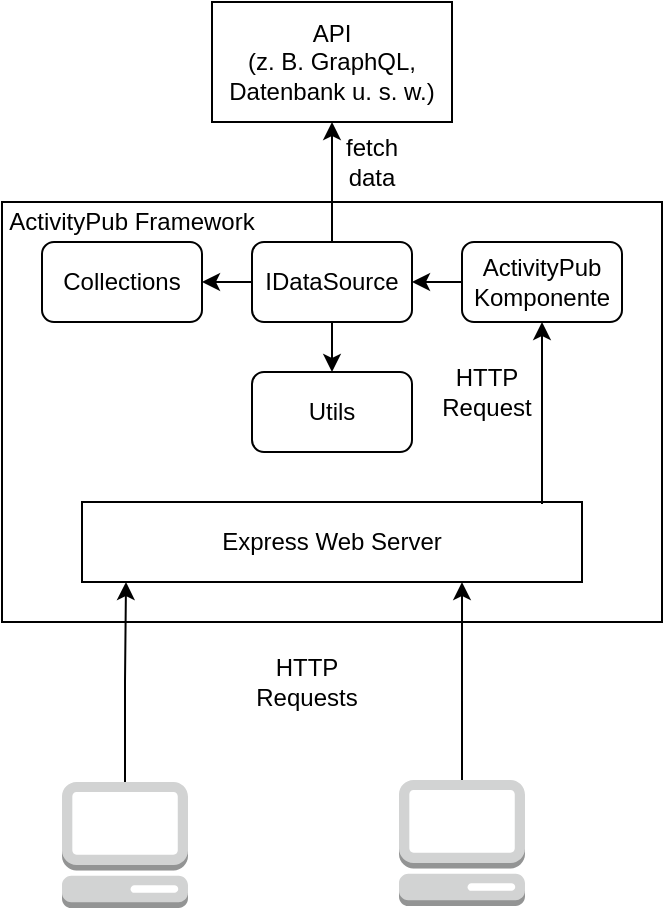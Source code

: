 <mxfile version="10.5.9" type="device"><diagram id="MA04uxAfy6Gq3za_YBje" name="Page-1"><mxGraphModel dx="1154" dy="726" grid="1" gridSize="10" guides="1" tooltips="1" connect="1" arrows="1" fold="1" page="1" pageScale="1" pageWidth="827" pageHeight="1169" math="0" shadow="0"><root><mxCell id="0"/><mxCell id="1" parent="0"/><mxCell id="Ci001iyEdtDgSAyg4dw7-2" value="" style="rounded=0;whiteSpace=wrap;html=1;" vertex="1" parent="1"><mxGeometry x="160" y="160" width="330" height="210" as="geometry"/></mxCell><mxCell id="Ci001iyEdtDgSAyg4dw7-14" style="edgeStyle=orthogonalEdgeStyle;rounded=0;orthogonalLoop=1;jettySize=auto;html=1;entryX=0.088;entryY=1;entryDx=0;entryDy=0;entryPerimeter=0;" edge="1" parent="1" source="Ci001iyEdtDgSAyg4dw7-1" target="Ci001iyEdtDgSAyg4dw7-7"><mxGeometry relative="1" as="geometry"/></mxCell><mxCell id="Ci001iyEdtDgSAyg4dw7-1" value="" style="outlineConnect=0;dashed=0;verticalLabelPosition=bottom;verticalAlign=top;align=center;html=1;shape=mxgraph.aws3.management_console;fillColor=#D2D3D3;gradientColor=none;" vertex="1" parent="1"><mxGeometry x="190" y="450" width="63" height="63" as="geometry"/></mxCell><mxCell id="Ci001iyEdtDgSAyg4dw7-3" value="Collections" style="rounded=1;whiteSpace=wrap;html=1;" vertex="1" parent="1"><mxGeometry x="180" y="180" width="80" height="40" as="geometry"/></mxCell><mxCell id="Ci001iyEdtDgSAyg4dw7-15" style="edgeStyle=orthogonalEdgeStyle;rounded=0;orthogonalLoop=1;jettySize=auto;html=1;exitX=0;exitY=0.5;exitDx=0;exitDy=0;entryX=1;entryY=0.5;entryDx=0;entryDy=0;" edge="1" parent="1" source="Ci001iyEdtDgSAyg4dw7-4" target="Ci001iyEdtDgSAyg4dw7-3"><mxGeometry relative="1" as="geometry"/></mxCell><mxCell id="Ci001iyEdtDgSAyg4dw7-16" style="edgeStyle=orthogonalEdgeStyle;rounded=0;orthogonalLoop=1;jettySize=auto;html=1;exitX=0;exitY=0.5;exitDx=0;exitDy=0;entryX=1;entryY=0.5;entryDx=0;entryDy=0;" edge="1" parent="1" source="Ci001iyEdtDgSAyg4dw7-5" target="Ci001iyEdtDgSAyg4dw7-4"><mxGeometry relative="1" as="geometry"/></mxCell><mxCell id="Ci001iyEdtDgSAyg4dw7-5" value="ActivityPub Komponente" style="rounded=1;whiteSpace=wrap;html=1;" vertex="1" parent="1"><mxGeometry x="390" y="180" width="80" height="40" as="geometry"/></mxCell><mxCell id="Ci001iyEdtDgSAyg4dw7-7" value="Express Web Server" style="rounded=0;whiteSpace=wrap;html=1;" vertex="1" parent="1"><mxGeometry x="200" y="310" width="250" height="40" as="geometry"/></mxCell><mxCell id="Ci001iyEdtDgSAyg4dw7-13" style="edgeStyle=orthogonalEdgeStyle;rounded=0;orthogonalLoop=1;jettySize=auto;html=1;entryX=0.697;entryY=0.905;entryDx=0;entryDy=0;entryPerimeter=0;" edge="1" parent="1" source="Ci001iyEdtDgSAyg4dw7-11" target="Ci001iyEdtDgSAyg4dw7-2"><mxGeometry relative="1" as="geometry"/></mxCell><mxCell id="Ci001iyEdtDgSAyg4dw7-11" value="" style="outlineConnect=0;dashed=0;verticalLabelPosition=bottom;verticalAlign=top;align=center;html=1;shape=mxgraph.aws3.management_console;fillColor=#D2D3D3;gradientColor=none;" vertex="1" parent="1"><mxGeometry x="358.5" y="449" width="63" height="63" as="geometry"/></mxCell><mxCell id="Ci001iyEdtDgSAyg4dw7-17" value="" style="endArrow=classic;html=1;exitX=0.92;exitY=0.025;exitDx=0;exitDy=0;exitPerimeter=0;" edge="1" parent="1" source="Ci001iyEdtDgSAyg4dw7-7" target="Ci001iyEdtDgSAyg4dw7-5"><mxGeometry width="50" height="50" relative="1" as="geometry"><mxPoint x="405" y="290" as="sourcePoint"/><mxPoint x="455" y="240" as="targetPoint"/></mxGeometry></mxCell><mxCell id="Ci001iyEdtDgSAyg4dw7-18" value="ActivityPub Framework" style="text;html=1;strokeColor=none;fillColor=none;align=center;verticalAlign=middle;whiteSpace=wrap;rounded=0;" vertex="1" parent="1"><mxGeometry x="160" y="160" width="130" height="20" as="geometry"/></mxCell><mxCell id="Ci001iyEdtDgSAyg4dw7-20" value="Utils" style="rounded=1;whiteSpace=wrap;html=1;" vertex="1" parent="1"><mxGeometry x="285" y="245" width="80" height="40" as="geometry"/></mxCell><mxCell id="Ci001iyEdtDgSAyg4dw7-28" style="edgeStyle=orthogonalEdgeStyle;rounded=0;orthogonalLoop=1;jettySize=auto;html=1;entryX=0.5;entryY=1;entryDx=0;entryDy=0;" edge="1" parent="1" source="Ci001iyEdtDgSAyg4dw7-4" target="Ci001iyEdtDgSAyg4dw7-23"><mxGeometry relative="1" as="geometry"/></mxCell><mxCell id="Ci001iyEdtDgSAyg4dw7-4" value="IDataSource" style="rounded=1;whiteSpace=wrap;html=1;" vertex="1" parent="1"><mxGeometry x="285" y="180" width="80" height="40" as="geometry"/></mxCell><mxCell id="Ci001iyEdtDgSAyg4dw7-22" value="" style="endArrow=classic;html=1;entryX=0.5;entryY=0;entryDx=0;entryDy=0;exitX=0.5;exitY=1;exitDx=0;exitDy=0;" edge="1" parent="1" source="Ci001iyEdtDgSAyg4dw7-4" target="Ci001iyEdtDgSAyg4dw7-20"><mxGeometry width="50" height="50" relative="1" as="geometry"><mxPoint x="300" y="230" as="sourcePoint"/><mxPoint x="350" y="190" as="targetPoint"/></mxGeometry></mxCell><mxCell id="Ci001iyEdtDgSAyg4dw7-23" value="&lt;div&gt;API&lt;/div&gt;&lt;div&gt;(z. B. GraphQL, Datenbank u. s. w.)&lt;br&gt;&lt;/div&gt;" style="rounded=0;whiteSpace=wrap;html=1;" vertex="1" parent="1"><mxGeometry x="265" y="60" width="120" height="60" as="geometry"/></mxCell><mxCell id="Ci001iyEdtDgSAyg4dw7-29" value="HTTP Requests" style="text;html=1;strokeColor=none;fillColor=none;align=center;verticalAlign=middle;whiteSpace=wrap;rounded=0;" vertex="1" parent="1"><mxGeometry x="285" y="390" width="55" height="20" as="geometry"/></mxCell><mxCell id="Ci001iyEdtDgSAyg4dw7-30" value="HTTP Request" style="text;html=1;strokeColor=none;fillColor=none;align=center;verticalAlign=middle;whiteSpace=wrap;rounded=0;" vertex="1" parent="1"><mxGeometry x="375" y="245" width="55" height="20" as="geometry"/></mxCell><mxCell id="Ci001iyEdtDgSAyg4dw7-31" value="fetch data" style="text;html=1;strokeColor=none;fillColor=none;align=center;verticalAlign=middle;whiteSpace=wrap;rounded=0;" vertex="1" parent="1"><mxGeometry x="320" y="130" width="50" height="20" as="geometry"/></mxCell></root></mxGraphModel></diagram></mxfile>